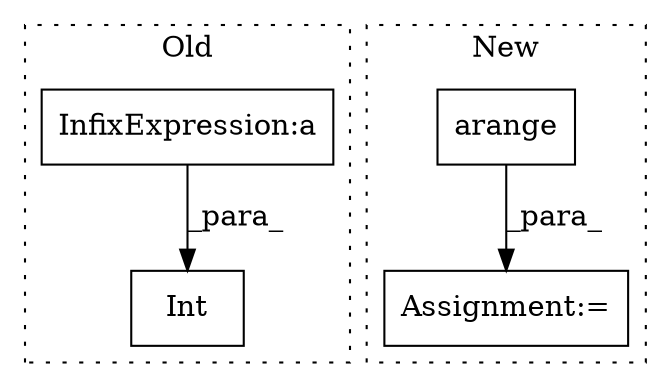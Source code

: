 digraph G {
subgraph cluster0 {
1 [label="Int" a="32" s="779,798" l="4,1" shape="box"];
4 [label="InfixExpression:a" a="27" s="784" l="3" shape="box"];
label = "Old";
style="dotted";
}
subgraph cluster1 {
2 [label="arange" a="32" s="1282,1315" l="7,1" shape="box"];
3 [label="Assignment:=" a="7" s="1275" l="1" shape="box"];
label = "New";
style="dotted";
}
2 -> 3 [label="_para_"];
4 -> 1 [label="_para_"];
}
